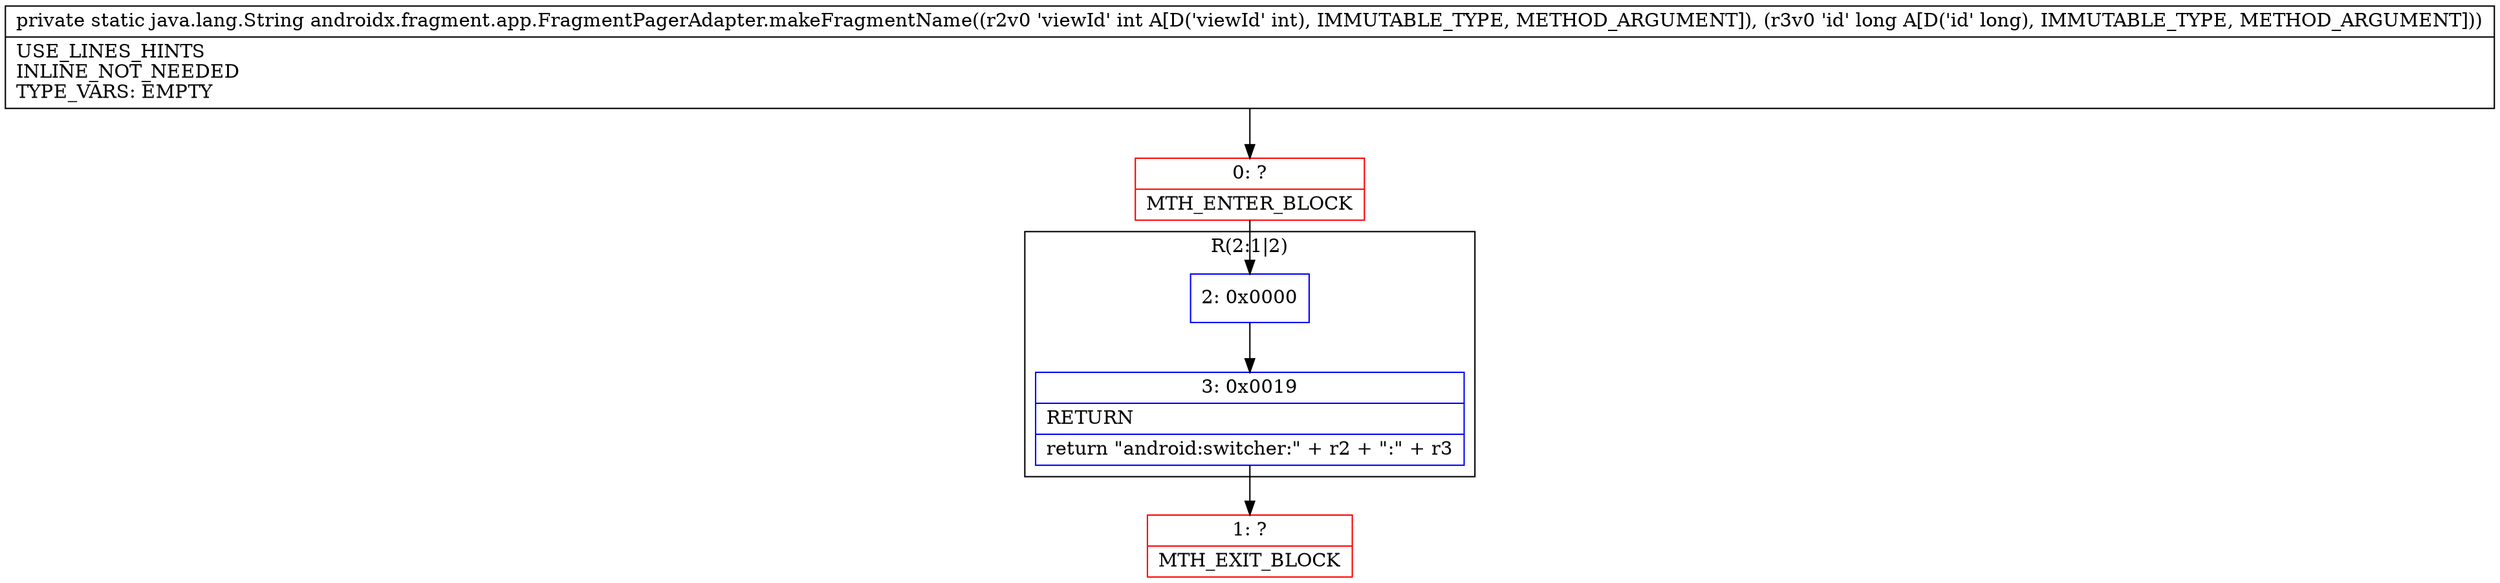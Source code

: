 digraph "CFG forandroidx.fragment.app.FragmentPagerAdapter.makeFragmentName(IJ)Ljava\/lang\/String;" {
subgraph cluster_Region_1249641097 {
label = "R(2:1|2)";
node [shape=record,color=blue];
Node_2 [shape=record,label="{2\:\ 0x0000}"];
Node_3 [shape=record,label="{3\:\ 0x0019|RETURN\l|return \"android:switcher:\" + r2 + \":\" + r3\l}"];
}
Node_0 [shape=record,color=red,label="{0\:\ ?|MTH_ENTER_BLOCK\l}"];
Node_1 [shape=record,color=red,label="{1\:\ ?|MTH_EXIT_BLOCK\l}"];
MethodNode[shape=record,label="{private static java.lang.String androidx.fragment.app.FragmentPagerAdapter.makeFragmentName((r2v0 'viewId' int A[D('viewId' int), IMMUTABLE_TYPE, METHOD_ARGUMENT]), (r3v0 'id' long A[D('id' long), IMMUTABLE_TYPE, METHOD_ARGUMENT]))  | USE_LINES_HINTS\lINLINE_NOT_NEEDED\lTYPE_VARS: EMPTY\l}"];
MethodNode -> Node_0;Node_2 -> Node_3;
Node_3 -> Node_1;
Node_0 -> Node_2;
}

